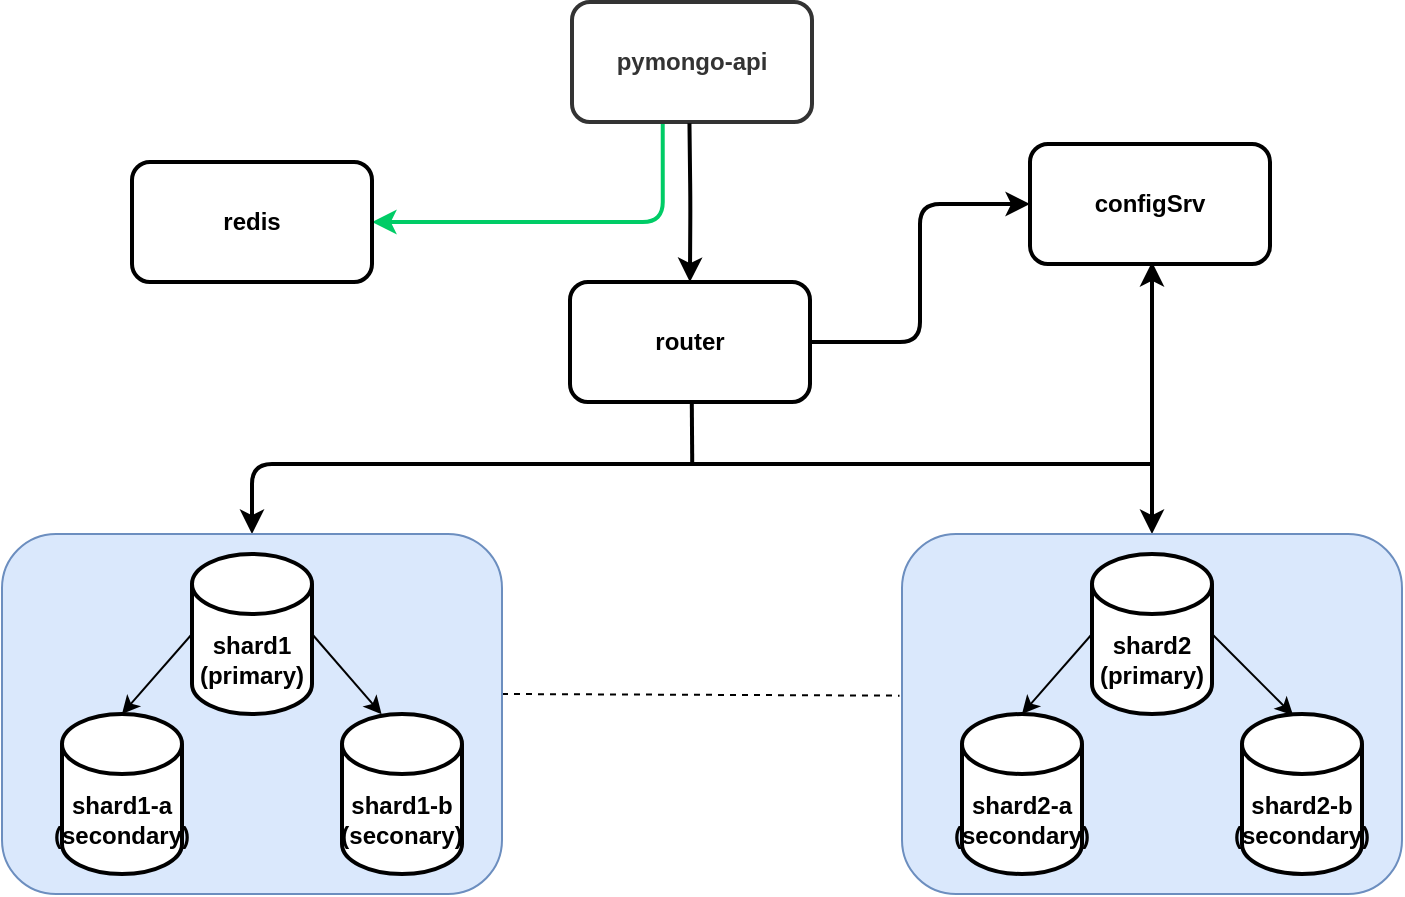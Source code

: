 <mxfile version="25.0.1">
  <diagram name="Page-1" id="-H_mtQnk-PTXWXPvYvuk">
    <mxGraphModel dx="1562" dy="909" grid="1" gridSize="10" guides="1" tooltips="1" connect="1" arrows="1" fold="1" page="1" pageScale="1" pageWidth="1169" pageHeight="827" math="0" shadow="0">
      <root>
        <mxCell id="0" />
        <mxCell id="1" parent="0" />
        <mxCell id="9TU6CYnMUd-Esi642FXq-2" style="edgeStyle=orthogonalEdgeStyle;rounded=1;orthogonalLoop=1;jettySize=auto;html=1;exitX=0.378;exitY=1.005;exitDx=0;exitDy=0;entryX=1;entryY=0.5;entryDx=0;entryDy=0;curved=0;strokeWidth=2;strokeColor=#00CC66;exitPerimeter=0;" parent="1" source="zA23MoTUsTF4_91t8viU-3" target="9TU6CYnMUd-Esi642FXq-1" edge="1">
          <mxGeometry relative="1" as="geometry">
            <Array as="points">
              <mxPoint x="520" y="280" />
            </Array>
          </mxGeometry>
        </mxCell>
        <mxCell id="zA23MoTUsTF4_91t8viU-3" value="&lt;b&gt;&lt;font color=&quot;#333333&quot;&gt;pymongo-api&lt;/font&gt;&lt;/b&gt;" style="rounded=1;whiteSpace=wrap;html=1;strokeWidth=2;strokeColor=#333333;" parent="1" vertex="1">
          <mxGeometry x="475" y="170" width="120" height="60" as="geometry" />
        </mxCell>
        <mxCell id="sGdueFbf5gFJr58cs0Tm-1" value="&lt;b&gt;configSrv&lt;/b&gt;" style="rounded=1;whiteSpace=wrap;html=1;strokeWidth=2;" parent="1" vertex="1">
          <mxGeometry x="704" y="241" width="120" height="60" as="geometry" />
        </mxCell>
        <mxCell id="sGdueFbf5gFJr58cs0Tm-15" style="edgeStyle=orthogonalEdgeStyle;rounded=1;orthogonalLoop=1;jettySize=auto;html=1;exitX=1;exitY=0.5;exitDx=0;exitDy=0;entryX=0;entryY=0.5;entryDx=0;entryDy=0;strokeWidth=2;curved=0;" parent="1" source="sGdueFbf5gFJr58cs0Tm-3" target="sGdueFbf5gFJr58cs0Tm-1" edge="1">
          <mxGeometry relative="1" as="geometry" />
        </mxCell>
        <mxCell id="sGdueFbf5gFJr58cs0Tm-21" style="edgeStyle=orthogonalEdgeStyle;rounded=1;orthogonalLoop=1;jettySize=auto;html=1;curved=0;strokeWidth=2;startArrow=none;startFill=0;entryX=0.5;entryY=0;entryDx=0;entryDy=0;" parent="1" edge="1">
          <mxGeometry relative="1" as="geometry">
            <mxPoint x="550" y="401" as="sourcePoint" />
            <mxPoint x="315" y="436" as="targetPoint" />
            <Array as="points">
              <mxPoint x="540" y="401" />
              <mxPoint x="315" y="401" />
            </Array>
          </mxGeometry>
        </mxCell>
        <mxCell id="sGdueFbf5gFJr58cs0Tm-3" value="&lt;b&gt;router&lt;/b&gt;" style="rounded=1;whiteSpace=wrap;html=1;strokeWidth=2;" parent="1" vertex="1">
          <mxGeometry x="474" y="310" width="120" height="60" as="geometry" />
        </mxCell>
        <mxCell id="sGdueFbf5gFJr58cs0Tm-5" style="edgeStyle=orthogonalEdgeStyle;rounded=1;orthogonalLoop=1;jettySize=auto;html=1;entryX=0.427;entryY=0.007;entryDx=0;entryDy=0;entryPerimeter=0;strokeWidth=2;curved=0;" parent="1" edge="1">
          <mxGeometry relative="1" as="geometry">
            <mxPoint x="533.73" y="230.58" as="sourcePoint" />
            <mxPoint x="533.97" y="310.0" as="targetPoint" />
          </mxGeometry>
        </mxCell>
        <mxCell id="sGdueFbf5gFJr58cs0Tm-22" style="edgeStyle=orthogonalEdgeStyle;rounded=0;orthogonalLoop=1;jettySize=auto;html=1;entryX=0.5;entryY=0;entryDx=0;entryDy=0;curved=0;strokeWidth=2;startArrow=none;startFill=0;" parent="1" edge="1">
          <mxGeometry relative="1" as="geometry">
            <mxPoint x="540" y="401" as="sourcePoint" />
            <mxPoint x="765" y="436" as="targetPoint" />
            <Array as="points">
              <mxPoint x="540" y="401" />
              <mxPoint x="765" y="401" />
            </Array>
          </mxGeometry>
        </mxCell>
        <mxCell id="0muuILdMk2ypR8TaKjU4-14" style="edgeStyle=orthogonalEdgeStyle;rounded=1;orthogonalLoop=1;jettySize=auto;html=1;entryX=0.776;entryY=1.028;entryDx=0;entryDy=0;entryPerimeter=0;strokeWidth=2;curved=0;" parent="1" edge="1">
          <mxGeometry relative="1" as="geometry">
            <mxPoint x="765" y="430" as="sourcePoint" />
            <mxPoint x="765.0" y="300.0" as="targetPoint" />
            <Array as="points">
              <mxPoint x="765" y="410" />
            </Array>
          </mxGeometry>
        </mxCell>
        <mxCell id="0muuILdMk2ypR8TaKjU4-17" value="" style="endArrow=none;html=1;rounded=0;strokeWidth=2;" parent="1" edge="1">
          <mxGeometry width="50" height="50" relative="1" as="geometry">
            <mxPoint x="535.11" y="400" as="sourcePoint" />
            <mxPoint x="534.9" y="370" as="targetPoint" />
          </mxGeometry>
        </mxCell>
        <mxCell id="9TU6CYnMUd-Esi642FXq-1" value="&lt;b&gt;redis&lt;/b&gt;" style="rounded=1;whiteSpace=wrap;html=1;strokeWidth=2;" parent="1" vertex="1">
          <mxGeometry x="255" y="250" width="120" height="60" as="geometry" />
        </mxCell>
        <mxCell id="xo4jVYD8M8aSPvZS9sMm-1" value="" style="endArrow=none;dashed=1;html=1;rounded=0;entryX=-0.005;entryY=0.449;entryDx=0;entryDy=0;entryPerimeter=0;" edge="1" parent="1" target="xo4jVYD8M8aSPvZS9sMm-6">
          <mxGeometry width="50" height="50" relative="1" as="geometry">
            <mxPoint x="440" y="516" as="sourcePoint" />
            <mxPoint x="601.56" y="516.76" as="targetPoint" />
          </mxGeometry>
        </mxCell>
        <mxCell id="xo4jVYD8M8aSPvZS9sMm-2" value="" style="rounded=1;whiteSpace=wrap;html=1;fillColor=#dae8fc;strokeColor=#6c8ebf;" vertex="1" parent="1">
          <mxGeometry x="190" y="436" width="250" height="180" as="geometry" />
        </mxCell>
        <mxCell id="xo4jVYD8M8aSPvZS9sMm-3" value="&lt;b&gt;shard1&lt;/b&gt;&lt;div&gt;&lt;b&gt;(primary)&lt;/b&gt;&lt;/div&gt;" style="shape=cylinder3;whiteSpace=wrap;html=1;boundedLbl=1;backgroundOutline=1;size=15;strokeWidth=2;" vertex="1" parent="1">
          <mxGeometry x="285" y="446" width="60" height="80" as="geometry" />
        </mxCell>
        <mxCell id="xo4jVYD8M8aSPvZS9sMm-4" value="&lt;b&gt;shard1-b&lt;/b&gt;&lt;div&gt;&lt;b&gt;(seconary)&lt;/b&gt;&lt;/div&gt;" style="shape=cylinder3;whiteSpace=wrap;html=1;boundedLbl=1;backgroundOutline=1;size=15;strokeWidth=2;" vertex="1" parent="1">
          <mxGeometry x="360" y="526" width="60" height="80" as="geometry" />
        </mxCell>
        <mxCell id="xo4jVYD8M8aSPvZS9sMm-5" value="&lt;b&gt;shard1-a&lt;/b&gt;&lt;div&gt;&lt;b&gt;(secondary)&lt;/b&gt;&lt;/div&gt;" style="shape=cylinder3;whiteSpace=wrap;html=1;boundedLbl=1;backgroundOutline=1;size=15;strokeWidth=2;" vertex="1" parent="1">
          <mxGeometry x="220" y="526" width="60" height="80" as="geometry" />
        </mxCell>
        <mxCell id="xo4jVYD8M8aSPvZS9sMm-6" value="" style="rounded=1;whiteSpace=wrap;html=1;fillColor=#dae8fc;strokeColor=#6c8ebf;" vertex="1" parent="1">
          <mxGeometry x="640" y="436" width="250" height="180" as="geometry" />
        </mxCell>
        <mxCell id="xo4jVYD8M8aSPvZS9sMm-7" value="&lt;b&gt;shard2&lt;/b&gt;&lt;div&gt;&lt;b&gt;(primary)&lt;/b&gt;&lt;/div&gt;" style="shape=cylinder3;whiteSpace=wrap;html=1;boundedLbl=1;backgroundOutline=1;size=15;strokeWidth=2;" vertex="1" parent="1">
          <mxGeometry x="735" y="446" width="60" height="80" as="geometry" />
        </mxCell>
        <mxCell id="xo4jVYD8M8aSPvZS9sMm-8" value="&lt;b&gt;shard2-b&lt;/b&gt;&lt;div&gt;&lt;b&gt;(secondary)&lt;/b&gt;&lt;/div&gt;" style="shape=cylinder3;whiteSpace=wrap;html=1;boundedLbl=1;backgroundOutline=1;size=15;strokeWidth=2;" vertex="1" parent="1">
          <mxGeometry x="810" y="526" width="60" height="80" as="geometry" />
        </mxCell>
        <mxCell id="xo4jVYD8M8aSPvZS9sMm-9" value="&lt;b&gt;shard2-a&lt;/b&gt;&lt;div&gt;&lt;b&gt;(secondary)&lt;/b&gt;&lt;/div&gt;" style="shape=cylinder3;whiteSpace=wrap;html=1;boundedLbl=1;backgroundOutline=1;size=15;strokeWidth=2;" vertex="1" parent="1">
          <mxGeometry x="670" y="526" width="60" height="80" as="geometry" />
        </mxCell>
        <mxCell id="xo4jVYD8M8aSPvZS9sMm-10" style="rounded=0;orthogonalLoop=1;jettySize=auto;html=1;exitX=0;exitY=0.5;exitDx=0;exitDy=0;exitPerimeter=0;entryX=0.5;entryY=0;entryDx=0;entryDy=0;entryPerimeter=0;" edge="1" parent="1" source="xo4jVYD8M8aSPvZS9sMm-3" target="xo4jVYD8M8aSPvZS9sMm-5">
          <mxGeometry relative="1" as="geometry" />
        </mxCell>
        <mxCell id="xo4jVYD8M8aSPvZS9sMm-11" style="rounded=0;orthogonalLoop=1;jettySize=auto;html=1;exitX=1;exitY=0.5;exitDx=0;exitDy=0;exitPerimeter=0;entryX=0.33;entryY=0.002;entryDx=0;entryDy=0;entryPerimeter=0;" edge="1" parent="1" source="xo4jVYD8M8aSPvZS9sMm-3" target="xo4jVYD8M8aSPvZS9sMm-4">
          <mxGeometry relative="1" as="geometry" />
        </mxCell>
        <mxCell id="xo4jVYD8M8aSPvZS9sMm-12" style="rounded=0;orthogonalLoop=1;jettySize=auto;html=1;exitX=0;exitY=0.5;exitDx=0;exitDy=0;exitPerimeter=0;entryX=0.5;entryY=0;entryDx=0;entryDy=0;entryPerimeter=0;" edge="1" parent="1" source="xo4jVYD8M8aSPvZS9sMm-7" target="xo4jVYD8M8aSPvZS9sMm-9">
          <mxGeometry relative="1" as="geometry" />
        </mxCell>
        <mxCell id="xo4jVYD8M8aSPvZS9sMm-13" style="rounded=0;orthogonalLoop=1;jettySize=auto;html=1;exitX=1;exitY=0.5;exitDx=0;exitDy=0;exitPerimeter=0;entryX=0.426;entryY=0.008;entryDx=0;entryDy=0;entryPerimeter=0;" edge="1" parent="1" source="xo4jVYD8M8aSPvZS9sMm-7" target="xo4jVYD8M8aSPvZS9sMm-8">
          <mxGeometry relative="1" as="geometry" />
        </mxCell>
      </root>
    </mxGraphModel>
  </diagram>
</mxfile>

